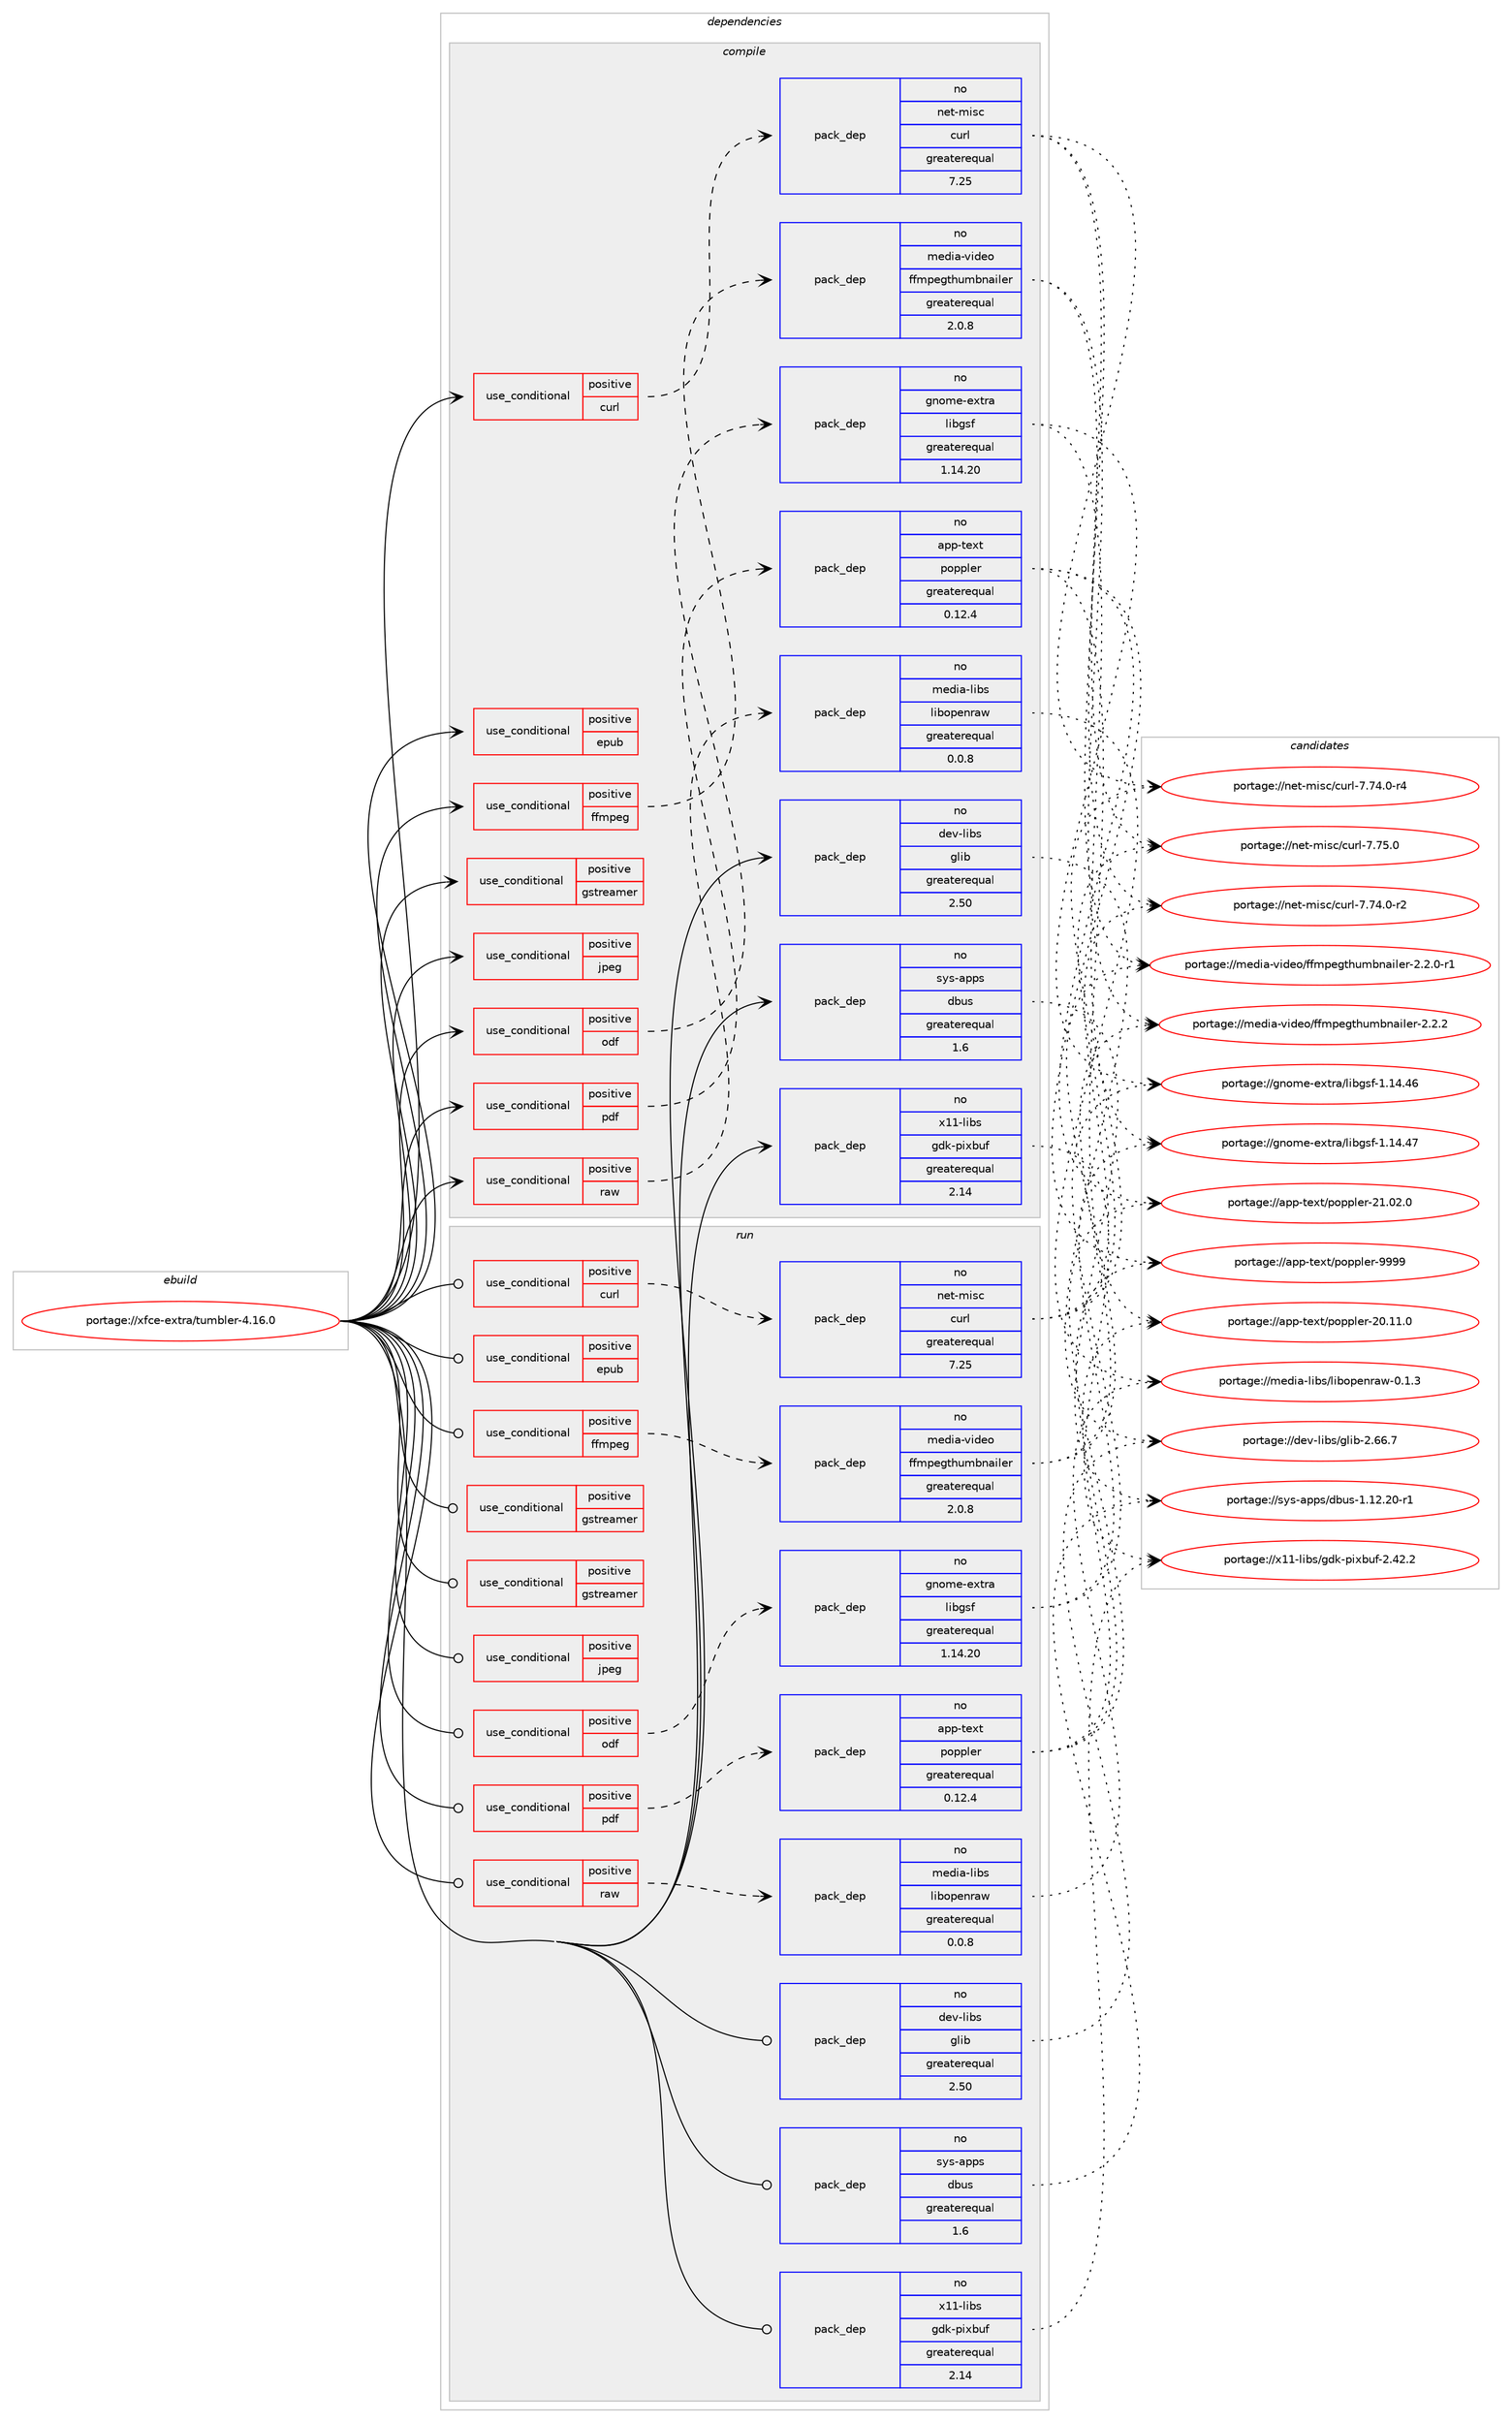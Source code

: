 digraph prolog {

# *************
# Graph options
# *************

newrank=true;
concentrate=true;
compound=true;
graph [rankdir=LR,fontname=Helvetica,fontsize=10,ranksep=1.5];#, ranksep=2.5, nodesep=0.2];
edge  [arrowhead=vee];
node  [fontname=Helvetica,fontsize=10];

# **********
# The ebuild
# **********

subgraph cluster_leftcol {
color=gray;
rank=same;
label=<<i>ebuild</i>>;
id [label="portage://xfce-extra/tumbler-4.16.0", color=red, width=4, href="../xfce-extra/tumbler-4.16.0.svg"];
}

# ****************
# The dependencies
# ****************

subgraph cluster_midcol {
color=gray;
label=<<i>dependencies</i>>;
subgraph cluster_compile {
fillcolor="#eeeeee";
style=filled;
label=<<i>compile</i>>;
subgraph cond3104 {
dependency5216 [label=<<TABLE BORDER="0" CELLBORDER="1" CELLSPACING="0" CELLPADDING="4"><TR><TD ROWSPAN="3" CELLPADDING="10">use_conditional</TD></TR><TR><TD>positive</TD></TR><TR><TD>curl</TD></TR></TABLE>>, shape=none, color=red];
subgraph pack2000 {
dependency5217 [label=<<TABLE BORDER="0" CELLBORDER="1" CELLSPACING="0" CELLPADDING="4" WIDTH="220"><TR><TD ROWSPAN="6" CELLPADDING="30">pack_dep</TD></TR><TR><TD WIDTH="110">no</TD></TR><TR><TD>net-misc</TD></TR><TR><TD>curl</TD></TR><TR><TD>greaterequal</TD></TR><TR><TD>7.25</TD></TR></TABLE>>, shape=none, color=blue];
}
dependency5216:e -> dependency5217:w [weight=20,style="dashed",arrowhead="vee"];
}
id:e -> dependency5216:w [weight=20,style="solid",arrowhead="vee"];
subgraph cond3105 {
dependency5218 [label=<<TABLE BORDER="0" CELLBORDER="1" CELLSPACING="0" CELLPADDING="4"><TR><TD ROWSPAN="3" CELLPADDING="10">use_conditional</TD></TR><TR><TD>positive</TD></TR><TR><TD>epub</TD></TR></TABLE>>, shape=none, color=red];
# *** BEGIN UNKNOWN DEPENDENCY TYPE (TODO) ***
# dependency5218 -> package_dependency(portage://xfce-extra/tumbler-4.16.0,install,no,app-text,libgepub,none,[,,],[],[])
# *** END UNKNOWN DEPENDENCY TYPE (TODO) ***

}
id:e -> dependency5218:w [weight=20,style="solid",arrowhead="vee"];
subgraph cond3106 {
dependency5219 [label=<<TABLE BORDER="0" CELLBORDER="1" CELLSPACING="0" CELLPADDING="4"><TR><TD ROWSPAN="3" CELLPADDING="10">use_conditional</TD></TR><TR><TD>positive</TD></TR><TR><TD>ffmpeg</TD></TR></TABLE>>, shape=none, color=red];
subgraph pack2001 {
dependency5220 [label=<<TABLE BORDER="0" CELLBORDER="1" CELLSPACING="0" CELLPADDING="4" WIDTH="220"><TR><TD ROWSPAN="6" CELLPADDING="30">pack_dep</TD></TR><TR><TD WIDTH="110">no</TD></TR><TR><TD>media-video</TD></TR><TR><TD>ffmpegthumbnailer</TD></TR><TR><TD>greaterequal</TD></TR><TR><TD>2.0.8</TD></TR></TABLE>>, shape=none, color=blue];
}
dependency5219:e -> dependency5220:w [weight=20,style="dashed",arrowhead="vee"];
}
id:e -> dependency5219:w [weight=20,style="solid",arrowhead="vee"];
subgraph cond3107 {
dependency5221 [label=<<TABLE BORDER="0" CELLBORDER="1" CELLSPACING="0" CELLPADDING="4"><TR><TD ROWSPAN="3" CELLPADDING="10">use_conditional</TD></TR><TR><TD>positive</TD></TR><TR><TD>gstreamer</TD></TR></TABLE>>, shape=none, color=red];
# *** BEGIN UNKNOWN DEPENDENCY TYPE (TODO) ***
# dependency5221 -> package_dependency(portage://xfce-extra/tumbler-4.16.0,install,no,media-libs,gstreamer,none,[,,],[slot(1.0)],[])
# *** END UNKNOWN DEPENDENCY TYPE (TODO) ***

# *** BEGIN UNKNOWN DEPENDENCY TYPE (TODO) ***
# dependency5221 -> package_dependency(portage://xfce-extra/tumbler-4.16.0,install,no,media-libs,gst-plugins-base,none,[,,],[slot(1.0)],[])
# *** END UNKNOWN DEPENDENCY TYPE (TODO) ***

}
id:e -> dependency5221:w [weight=20,style="solid",arrowhead="vee"];
subgraph cond3108 {
dependency5222 [label=<<TABLE BORDER="0" CELLBORDER="1" CELLSPACING="0" CELLPADDING="4"><TR><TD ROWSPAN="3" CELLPADDING="10">use_conditional</TD></TR><TR><TD>positive</TD></TR><TR><TD>jpeg</TD></TR></TABLE>>, shape=none, color=red];
# *** BEGIN UNKNOWN DEPENDENCY TYPE (TODO) ***
# dependency5222 -> package_dependency(portage://xfce-extra/tumbler-4.16.0,install,no,virtual,jpeg,none,[,,],[slot(0),equal],[])
# *** END UNKNOWN DEPENDENCY TYPE (TODO) ***

}
id:e -> dependency5222:w [weight=20,style="solid",arrowhead="vee"];
subgraph cond3109 {
dependency5223 [label=<<TABLE BORDER="0" CELLBORDER="1" CELLSPACING="0" CELLPADDING="4"><TR><TD ROWSPAN="3" CELLPADDING="10">use_conditional</TD></TR><TR><TD>positive</TD></TR><TR><TD>odf</TD></TR></TABLE>>, shape=none, color=red];
subgraph pack2002 {
dependency5224 [label=<<TABLE BORDER="0" CELLBORDER="1" CELLSPACING="0" CELLPADDING="4" WIDTH="220"><TR><TD ROWSPAN="6" CELLPADDING="30">pack_dep</TD></TR><TR><TD WIDTH="110">no</TD></TR><TR><TD>gnome-extra</TD></TR><TR><TD>libgsf</TD></TR><TR><TD>greaterequal</TD></TR><TR><TD>1.14.20</TD></TR></TABLE>>, shape=none, color=blue];
}
dependency5223:e -> dependency5224:w [weight=20,style="dashed",arrowhead="vee"];
}
id:e -> dependency5223:w [weight=20,style="solid",arrowhead="vee"];
subgraph cond3110 {
dependency5225 [label=<<TABLE BORDER="0" CELLBORDER="1" CELLSPACING="0" CELLPADDING="4"><TR><TD ROWSPAN="3" CELLPADDING="10">use_conditional</TD></TR><TR><TD>positive</TD></TR><TR><TD>pdf</TD></TR></TABLE>>, shape=none, color=red];
subgraph pack2003 {
dependency5226 [label=<<TABLE BORDER="0" CELLBORDER="1" CELLSPACING="0" CELLPADDING="4" WIDTH="220"><TR><TD ROWSPAN="6" CELLPADDING="30">pack_dep</TD></TR><TR><TD WIDTH="110">no</TD></TR><TR><TD>app-text</TD></TR><TR><TD>poppler</TD></TR><TR><TD>greaterequal</TD></TR><TR><TD>0.12.4</TD></TR></TABLE>>, shape=none, color=blue];
}
dependency5225:e -> dependency5226:w [weight=20,style="dashed",arrowhead="vee"];
}
id:e -> dependency5225:w [weight=20,style="solid",arrowhead="vee"];
subgraph cond3111 {
dependency5227 [label=<<TABLE BORDER="0" CELLBORDER="1" CELLSPACING="0" CELLPADDING="4"><TR><TD ROWSPAN="3" CELLPADDING="10">use_conditional</TD></TR><TR><TD>positive</TD></TR><TR><TD>raw</TD></TR></TABLE>>, shape=none, color=red];
subgraph pack2004 {
dependency5228 [label=<<TABLE BORDER="0" CELLBORDER="1" CELLSPACING="0" CELLPADDING="4" WIDTH="220"><TR><TD ROWSPAN="6" CELLPADDING="30">pack_dep</TD></TR><TR><TD WIDTH="110">no</TD></TR><TR><TD>media-libs</TD></TR><TR><TD>libopenraw</TD></TR><TR><TD>greaterequal</TD></TR><TR><TD>0.0.8</TD></TR></TABLE>>, shape=none, color=blue];
}
dependency5227:e -> dependency5228:w [weight=20,style="dashed",arrowhead="vee"];
}
id:e -> dependency5227:w [weight=20,style="solid",arrowhead="vee"];
subgraph pack2005 {
dependency5229 [label=<<TABLE BORDER="0" CELLBORDER="1" CELLSPACING="0" CELLPADDING="4" WIDTH="220"><TR><TD ROWSPAN="6" CELLPADDING="30">pack_dep</TD></TR><TR><TD WIDTH="110">no</TD></TR><TR><TD>dev-libs</TD></TR><TR><TD>glib</TD></TR><TR><TD>greaterequal</TD></TR><TR><TD>2.50</TD></TR></TABLE>>, shape=none, color=blue];
}
id:e -> dependency5229:w [weight=20,style="solid",arrowhead="vee"];
# *** BEGIN UNKNOWN DEPENDENCY TYPE (TODO) ***
# id -> package_dependency(portage://xfce-extra/tumbler-4.16.0,install,no,media-libs,freetype,none,[,,],[slot(2),equal],[])
# *** END UNKNOWN DEPENDENCY TYPE (TODO) ***

# *** BEGIN UNKNOWN DEPENDENCY TYPE (TODO) ***
# id -> package_dependency(portage://xfce-extra/tumbler-4.16.0,install,no,media-libs,libpng,none,[,,],[slot(0),equal],[])
# *** END UNKNOWN DEPENDENCY TYPE (TODO) ***

subgraph pack2006 {
dependency5230 [label=<<TABLE BORDER="0" CELLBORDER="1" CELLSPACING="0" CELLPADDING="4" WIDTH="220"><TR><TD ROWSPAN="6" CELLPADDING="30">pack_dep</TD></TR><TR><TD WIDTH="110">no</TD></TR><TR><TD>sys-apps</TD></TR><TR><TD>dbus</TD></TR><TR><TD>greaterequal</TD></TR><TR><TD>1.6</TD></TR></TABLE>>, shape=none, color=blue];
}
id:e -> dependency5230:w [weight=20,style="solid",arrowhead="vee"];
subgraph pack2007 {
dependency5231 [label=<<TABLE BORDER="0" CELLBORDER="1" CELLSPACING="0" CELLPADDING="4" WIDTH="220"><TR><TD ROWSPAN="6" CELLPADDING="30">pack_dep</TD></TR><TR><TD WIDTH="110">no</TD></TR><TR><TD>x11-libs</TD></TR><TR><TD>gdk-pixbuf</TD></TR><TR><TD>greaterequal</TD></TR><TR><TD>2.14</TD></TR></TABLE>>, shape=none, color=blue];
}
id:e -> dependency5231:w [weight=20,style="solid",arrowhead="vee"];
}
subgraph cluster_compileandrun {
fillcolor="#eeeeee";
style=filled;
label=<<i>compile and run</i>>;
}
subgraph cluster_run {
fillcolor="#eeeeee";
style=filled;
label=<<i>run</i>>;
subgraph cond3112 {
dependency5232 [label=<<TABLE BORDER="0" CELLBORDER="1" CELLSPACING="0" CELLPADDING="4"><TR><TD ROWSPAN="3" CELLPADDING="10">use_conditional</TD></TR><TR><TD>positive</TD></TR><TR><TD>curl</TD></TR></TABLE>>, shape=none, color=red];
subgraph pack2008 {
dependency5233 [label=<<TABLE BORDER="0" CELLBORDER="1" CELLSPACING="0" CELLPADDING="4" WIDTH="220"><TR><TD ROWSPAN="6" CELLPADDING="30">pack_dep</TD></TR><TR><TD WIDTH="110">no</TD></TR><TR><TD>net-misc</TD></TR><TR><TD>curl</TD></TR><TR><TD>greaterequal</TD></TR><TR><TD>7.25</TD></TR></TABLE>>, shape=none, color=blue];
}
dependency5232:e -> dependency5233:w [weight=20,style="dashed",arrowhead="vee"];
}
id:e -> dependency5232:w [weight=20,style="solid",arrowhead="odot"];
subgraph cond3113 {
dependency5234 [label=<<TABLE BORDER="0" CELLBORDER="1" CELLSPACING="0" CELLPADDING="4"><TR><TD ROWSPAN="3" CELLPADDING="10">use_conditional</TD></TR><TR><TD>positive</TD></TR><TR><TD>epub</TD></TR></TABLE>>, shape=none, color=red];
# *** BEGIN UNKNOWN DEPENDENCY TYPE (TODO) ***
# dependency5234 -> package_dependency(portage://xfce-extra/tumbler-4.16.0,run,no,app-text,libgepub,none,[,,],[],[])
# *** END UNKNOWN DEPENDENCY TYPE (TODO) ***

}
id:e -> dependency5234:w [weight=20,style="solid",arrowhead="odot"];
subgraph cond3114 {
dependency5235 [label=<<TABLE BORDER="0" CELLBORDER="1" CELLSPACING="0" CELLPADDING="4"><TR><TD ROWSPAN="3" CELLPADDING="10">use_conditional</TD></TR><TR><TD>positive</TD></TR><TR><TD>ffmpeg</TD></TR></TABLE>>, shape=none, color=red];
subgraph pack2009 {
dependency5236 [label=<<TABLE BORDER="0" CELLBORDER="1" CELLSPACING="0" CELLPADDING="4" WIDTH="220"><TR><TD ROWSPAN="6" CELLPADDING="30">pack_dep</TD></TR><TR><TD WIDTH="110">no</TD></TR><TR><TD>media-video</TD></TR><TR><TD>ffmpegthumbnailer</TD></TR><TR><TD>greaterequal</TD></TR><TR><TD>2.0.8</TD></TR></TABLE>>, shape=none, color=blue];
}
dependency5235:e -> dependency5236:w [weight=20,style="dashed",arrowhead="vee"];
}
id:e -> dependency5235:w [weight=20,style="solid",arrowhead="odot"];
subgraph cond3115 {
dependency5237 [label=<<TABLE BORDER="0" CELLBORDER="1" CELLSPACING="0" CELLPADDING="4"><TR><TD ROWSPAN="3" CELLPADDING="10">use_conditional</TD></TR><TR><TD>positive</TD></TR><TR><TD>gstreamer</TD></TR></TABLE>>, shape=none, color=red];
# *** BEGIN UNKNOWN DEPENDENCY TYPE (TODO) ***
# dependency5237 -> package_dependency(portage://xfce-extra/tumbler-4.16.0,run,no,media-libs,gstreamer,none,[,,],[slot(1.0)],[])
# *** END UNKNOWN DEPENDENCY TYPE (TODO) ***

# *** BEGIN UNKNOWN DEPENDENCY TYPE (TODO) ***
# dependency5237 -> package_dependency(portage://xfce-extra/tumbler-4.16.0,run,no,media-libs,gst-plugins-base,none,[,,],[slot(1.0)],[])
# *** END UNKNOWN DEPENDENCY TYPE (TODO) ***

}
id:e -> dependency5237:w [weight=20,style="solid",arrowhead="odot"];
subgraph cond3116 {
dependency5238 [label=<<TABLE BORDER="0" CELLBORDER="1" CELLSPACING="0" CELLPADDING="4"><TR><TD ROWSPAN="3" CELLPADDING="10">use_conditional</TD></TR><TR><TD>positive</TD></TR><TR><TD>gstreamer</TD></TR></TABLE>>, shape=none, color=red];
# *** BEGIN UNKNOWN DEPENDENCY TYPE (TODO) ***
# dependency5238 -> package_dependency(portage://xfce-extra/tumbler-4.16.0,run,no,media-plugins,gst-plugins-meta,none,[,,],[slot(1.0)],[])
# *** END UNKNOWN DEPENDENCY TYPE (TODO) ***

}
id:e -> dependency5238:w [weight=20,style="solid",arrowhead="odot"];
subgraph cond3117 {
dependency5239 [label=<<TABLE BORDER="0" CELLBORDER="1" CELLSPACING="0" CELLPADDING="4"><TR><TD ROWSPAN="3" CELLPADDING="10">use_conditional</TD></TR><TR><TD>positive</TD></TR><TR><TD>jpeg</TD></TR></TABLE>>, shape=none, color=red];
# *** BEGIN UNKNOWN DEPENDENCY TYPE (TODO) ***
# dependency5239 -> package_dependency(portage://xfce-extra/tumbler-4.16.0,run,no,virtual,jpeg,none,[,,],[slot(0),equal],[])
# *** END UNKNOWN DEPENDENCY TYPE (TODO) ***

}
id:e -> dependency5239:w [weight=20,style="solid",arrowhead="odot"];
subgraph cond3118 {
dependency5240 [label=<<TABLE BORDER="0" CELLBORDER="1" CELLSPACING="0" CELLPADDING="4"><TR><TD ROWSPAN="3" CELLPADDING="10">use_conditional</TD></TR><TR><TD>positive</TD></TR><TR><TD>odf</TD></TR></TABLE>>, shape=none, color=red];
subgraph pack2010 {
dependency5241 [label=<<TABLE BORDER="0" CELLBORDER="1" CELLSPACING="0" CELLPADDING="4" WIDTH="220"><TR><TD ROWSPAN="6" CELLPADDING="30">pack_dep</TD></TR><TR><TD WIDTH="110">no</TD></TR><TR><TD>gnome-extra</TD></TR><TR><TD>libgsf</TD></TR><TR><TD>greaterequal</TD></TR><TR><TD>1.14.20</TD></TR></TABLE>>, shape=none, color=blue];
}
dependency5240:e -> dependency5241:w [weight=20,style="dashed",arrowhead="vee"];
}
id:e -> dependency5240:w [weight=20,style="solid",arrowhead="odot"];
subgraph cond3119 {
dependency5242 [label=<<TABLE BORDER="0" CELLBORDER="1" CELLSPACING="0" CELLPADDING="4"><TR><TD ROWSPAN="3" CELLPADDING="10">use_conditional</TD></TR><TR><TD>positive</TD></TR><TR><TD>pdf</TD></TR></TABLE>>, shape=none, color=red];
subgraph pack2011 {
dependency5243 [label=<<TABLE BORDER="0" CELLBORDER="1" CELLSPACING="0" CELLPADDING="4" WIDTH="220"><TR><TD ROWSPAN="6" CELLPADDING="30">pack_dep</TD></TR><TR><TD WIDTH="110">no</TD></TR><TR><TD>app-text</TD></TR><TR><TD>poppler</TD></TR><TR><TD>greaterequal</TD></TR><TR><TD>0.12.4</TD></TR></TABLE>>, shape=none, color=blue];
}
dependency5242:e -> dependency5243:w [weight=20,style="dashed",arrowhead="vee"];
}
id:e -> dependency5242:w [weight=20,style="solid",arrowhead="odot"];
subgraph cond3120 {
dependency5244 [label=<<TABLE BORDER="0" CELLBORDER="1" CELLSPACING="0" CELLPADDING="4"><TR><TD ROWSPAN="3" CELLPADDING="10">use_conditional</TD></TR><TR><TD>positive</TD></TR><TR><TD>raw</TD></TR></TABLE>>, shape=none, color=red];
subgraph pack2012 {
dependency5245 [label=<<TABLE BORDER="0" CELLBORDER="1" CELLSPACING="0" CELLPADDING="4" WIDTH="220"><TR><TD ROWSPAN="6" CELLPADDING="30">pack_dep</TD></TR><TR><TD WIDTH="110">no</TD></TR><TR><TD>media-libs</TD></TR><TR><TD>libopenraw</TD></TR><TR><TD>greaterequal</TD></TR><TR><TD>0.0.8</TD></TR></TABLE>>, shape=none, color=blue];
}
dependency5244:e -> dependency5245:w [weight=20,style="dashed",arrowhead="vee"];
}
id:e -> dependency5244:w [weight=20,style="solid",arrowhead="odot"];
subgraph pack2013 {
dependency5246 [label=<<TABLE BORDER="0" CELLBORDER="1" CELLSPACING="0" CELLPADDING="4" WIDTH="220"><TR><TD ROWSPAN="6" CELLPADDING="30">pack_dep</TD></TR><TR><TD WIDTH="110">no</TD></TR><TR><TD>dev-libs</TD></TR><TR><TD>glib</TD></TR><TR><TD>greaterequal</TD></TR><TR><TD>2.50</TD></TR></TABLE>>, shape=none, color=blue];
}
id:e -> dependency5246:w [weight=20,style="solid",arrowhead="odot"];
# *** BEGIN UNKNOWN DEPENDENCY TYPE (TODO) ***
# id -> package_dependency(portage://xfce-extra/tumbler-4.16.0,run,no,media-libs,freetype,none,[,,],[slot(2),equal],[])
# *** END UNKNOWN DEPENDENCY TYPE (TODO) ***

# *** BEGIN UNKNOWN DEPENDENCY TYPE (TODO) ***
# id -> package_dependency(portage://xfce-extra/tumbler-4.16.0,run,no,media-libs,libpng,none,[,,],[slot(0),equal],[])
# *** END UNKNOWN DEPENDENCY TYPE (TODO) ***

subgraph pack2014 {
dependency5247 [label=<<TABLE BORDER="0" CELLBORDER="1" CELLSPACING="0" CELLPADDING="4" WIDTH="220"><TR><TD ROWSPAN="6" CELLPADDING="30">pack_dep</TD></TR><TR><TD WIDTH="110">no</TD></TR><TR><TD>sys-apps</TD></TR><TR><TD>dbus</TD></TR><TR><TD>greaterequal</TD></TR><TR><TD>1.6</TD></TR></TABLE>>, shape=none, color=blue];
}
id:e -> dependency5247:w [weight=20,style="solid",arrowhead="odot"];
subgraph pack2015 {
dependency5248 [label=<<TABLE BORDER="0" CELLBORDER="1" CELLSPACING="0" CELLPADDING="4" WIDTH="220"><TR><TD ROWSPAN="6" CELLPADDING="30">pack_dep</TD></TR><TR><TD WIDTH="110">no</TD></TR><TR><TD>x11-libs</TD></TR><TR><TD>gdk-pixbuf</TD></TR><TR><TD>greaterequal</TD></TR><TR><TD>2.14</TD></TR></TABLE>>, shape=none, color=blue];
}
id:e -> dependency5248:w [weight=20,style="solid",arrowhead="odot"];
}
}

# **************
# The candidates
# **************

subgraph cluster_choices {
rank=same;
color=gray;
label=<<i>candidates</i>>;

subgraph choice2000 {
color=black;
nodesep=1;
choice11010111645109105115994799117114108455546555246484511450 [label="portage://net-misc/curl-7.74.0-r2", color=red, width=4,href="../net-misc/curl-7.74.0-r2.svg"];
choice11010111645109105115994799117114108455546555246484511452 [label="portage://net-misc/curl-7.74.0-r4", color=red, width=4,href="../net-misc/curl-7.74.0-r4.svg"];
choice1101011164510910511599479911711410845554655534648 [label="portage://net-misc/curl-7.75.0", color=red, width=4,href="../net-misc/curl-7.75.0.svg"];
dependency5217:e -> choice11010111645109105115994799117114108455546555246484511450:w [style=dotted,weight="100"];
dependency5217:e -> choice11010111645109105115994799117114108455546555246484511452:w [style=dotted,weight="100"];
dependency5217:e -> choice1101011164510910511599479911711410845554655534648:w [style=dotted,weight="100"];
}
subgraph choice2001 {
color=black;
nodesep=1;
choice10910110010597451181051001011114710210210911210110311610411710998110971051081011144550465046484511449 [label="portage://media-video/ffmpegthumbnailer-2.2.0-r1", color=red, width=4,href="../media-video/ffmpegthumbnailer-2.2.0-r1.svg"];
choice1091011001059745118105100101111471021021091121011031161041171099811097105108101114455046504650 [label="portage://media-video/ffmpegthumbnailer-2.2.2", color=red, width=4,href="../media-video/ffmpegthumbnailer-2.2.2.svg"];
dependency5220:e -> choice10910110010597451181051001011114710210210911210110311610411710998110971051081011144550465046484511449:w [style=dotted,weight="100"];
dependency5220:e -> choice1091011001059745118105100101111471021021091121011031161041171099811097105108101114455046504650:w [style=dotted,weight="100"];
}
subgraph choice2002 {
color=black;
nodesep=1;
choice103110111109101451011201161149747108105981031151024549464952465254 [label="portage://gnome-extra/libgsf-1.14.46", color=red, width=4,href="../gnome-extra/libgsf-1.14.46.svg"];
choice103110111109101451011201161149747108105981031151024549464952465255 [label="portage://gnome-extra/libgsf-1.14.47", color=red, width=4,href="../gnome-extra/libgsf-1.14.47.svg"];
dependency5224:e -> choice103110111109101451011201161149747108105981031151024549464952465254:w [style=dotted,weight="100"];
dependency5224:e -> choice103110111109101451011201161149747108105981031151024549464952465255:w [style=dotted,weight="100"];
}
subgraph choice2003 {
color=black;
nodesep=1;
choice9711211245116101120116471121111121121081011144550484649494648 [label="portage://app-text/poppler-20.11.0", color=red, width=4,href="../app-text/poppler-20.11.0.svg"];
choice9711211245116101120116471121111121121081011144550494648504648 [label="portage://app-text/poppler-21.02.0", color=red, width=4,href="../app-text/poppler-21.02.0.svg"];
choice9711211245116101120116471121111121121081011144557575757 [label="portage://app-text/poppler-9999", color=red, width=4,href="../app-text/poppler-9999.svg"];
dependency5226:e -> choice9711211245116101120116471121111121121081011144550484649494648:w [style=dotted,weight="100"];
dependency5226:e -> choice9711211245116101120116471121111121121081011144550494648504648:w [style=dotted,weight="100"];
dependency5226:e -> choice9711211245116101120116471121111121121081011144557575757:w [style=dotted,weight="100"];
}
subgraph choice2004 {
color=black;
nodesep=1;
choice109101100105974510810598115471081059811111210111011497119454846494651 [label="portage://media-libs/libopenraw-0.1.3", color=red, width=4,href="../media-libs/libopenraw-0.1.3.svg"];
dependency5228:e -> choice109101100105974510810598115471081059811111210111011497119454846494651:w [style=dotted,weight="100"];
}
subgraph choice2005 {
color=black;
nodesep=1;
choice1001011184510810598115471031081059845504654544655 [label="portage://dev-libs/glib-2.66.7", color=red, width=4,href="../dev-libs/glib-2.66.7.svg"];
dependency5229:e -> choice1001011184510810598115471031081059845504654544655:w [style=dotted,weight="100"];
}
subgraph choice2006 {
color=black;
nodesep=1;
choice1151211154597112112115471009811711545494649504650484511449 [label="portage://sys-apps/dbus-1.12.20-r1", color=red, width=4,href="../sys-apps/dbus-1.12.20-r1.svg"];
dependency5230:e -> choice1151211154597112112115471009811711545494649504650484511449:w [style=dotted,weight="100"];
}
subgraph choice2007 {
color=black;
nodesep=1;
choice1204949451081059811547103100107451121051209811710245504652504650 [label="portage://x11-libs/gdk-pixbuf-2.42.2", color=red, width=4,href="../x11-libs/gdk-pixbuf-2.42.2.svg"];
dependency5231:e -> choice1204949451081059811547103100107451121051209811710245504652504650:w [style=dotted,weight="100"];
}
subgraph choice2008 {
color=black;
nodesep=1;
choice11010111645109105115994799117114108455546555246484511450 [label="portage://net-misc/curl-7.74.0-r2", color=red, width=4,href="../net-misc/curl-7.74.0-r2.svg"];
choice11010111645109105115994799117114108455546555246484511452 [label="portage://net-misc/curl-7.74.0-r4", color=red, width=4,href="../net-misc/curl-7.74.0-r4.svg"];
choice1101011164510910511599479911711410845554655534648 [label="portage://net-misc/curl-7.75.0", color=red, width=4,href="../net-misc/curl-7.75.0.svg"];
dependency5233:e -> choice11010111645109105115994799117114108455546555246484511450:w [style=dotted,weight="100"];
dependency5233:e -> choice11010111645109105115994799117114108455546555246484511452:w [style=dotted,weight="100"];
dependency5233:e -> choice1101011164510910511599479911711410845554655534648:w [style=dotted,weight="100"];
}
subgraph choice2009 {
color=black;
nodesep=1;
choice10910110010597451181051001011114710210210911210110311610411710998110971051081011144550465046484511449 [label="portage://media-video/ffmpegthumbnailer-2.2.0-r1", color=red, width=4,href="../media-video/ffmpegthumbnailer-2.2.0-r1.svg"];
choice1091011001059745118105100101111471021021091121011031161041171099811097105108101114455046504650 [label="portage://media-video/ffmpegthumbnailer-2.2.2", color=red, width=4,href="../media-video/ffmpegthumbnailer-2.2.2.svg"];
dependency5236:e -> choice10910110010597451181051001011114710210210911210110311610411710998110971051081011144550465046484511449:w [style=dotted,weight="100"];
dependency5236:e -> choice1091011001059745118105100101111471021021091121011031161041171099811097105108101114455046504650:w [style=dotted,weight="100"];
}
subgraph choice2010 {
color=black;
nodesep=1;
choice103110111109101451011201161149747108105981031151024549464952465254 [label="portage://gnome-extra/libgsf-1.14.46", color=red, width=4,href="../gnome-extra/libgsf-1.14.46.svg"];
choice103110111109101451011201161149747108105981031151024549464952465255 [label="portage://gnome-extra/libgsf-1.14.47", color=red, width=4,href="../gnome-extra/libgsf-1.14.47.svg"];
dependency5241:e -> choice103110111109101451011201161149747108105981031151024549464952465254:w [style=dotted,weight="100"];
dependency5241:e -> choice103110111109101451011201161149747108105981031151024549464952465255:w [style=dotted,weight="100"];
}
subgraph choice2011 {
color=black;
nodesep=1;
choice9711211245116101120116471121111121121081011144550484649494648 [label="portage://app-text/poppler-20.11.0", color=red, width=4,href="../app-text/poppler-20.11.0.svg"];
choice9711211245116101120116471121111121121081011144550494648504648 [label="portage://app-text/poppler-21.02.0", color=red, width=4,href="../app-text/poppler-21.02.0.svg"];
choice9711211245116101120116471121111121121081011144557575757 [label="portage://app-text/poppler-9999", color=red, width=4,href="../app-text/poppler-9999.svg"];
dependency5243:e -> choice9711211245116101120116471121111121121081011144550484649494648:w [style=dotted,weight="100"];
dependency5243:e -> choice9711211245116101120116471121111121121081011144550494648504648:w [style=dotted,weight="100"];
dependency5243:e -> choice9711211245116101120116471121111121121081011144557575757:w [style=dotted,weight="100"];
}
subgraph choice2012 {
color=black;
nodesep=1;
choice109101100105974510810598115471081059811111210111011497119454846494651 [label="portage://media-libs/libopenraw-0.1.3", color=red, width=4,href="../media-libs/libopenraw-0.1.3.svg"];
dependency5245:e -> choice109101100105974510810598115471081059811111210111011497119454846494651:w [style=dotted,weight="100"];
}
subgraph choice2013 {
color=black;
nodesep=1;
choice1001011184510810598115471031081059845504654544655 [label="portage://dev-libs/glib-2.66.7", color=red, width=4,href="../dev-libs/glib-2.66.7.svg"];
dependency5246:e -> choice1001011184510810598115471031081059845504654544655:w [style=dotted,weight="100"];
}
subgraph choice2014 {
color=black;
nodesep=1;
choice1151211154597112112115471009811711545494649504650484511449 [label="portage://sys-apps/dbus-1.12.20-r1", color=red, width=4,href="../sys-apps/dbus-1.12.20-r1.svg"];
dependency5247:e -> choice1151211154597112112115471009811711545494649504650484511449:w [style=dotted,weight="100"];
}
subgraph choice2015 {
color=black;
nodesep=1;
choice1204949451081059811547103100107451121051209811710245504652504650 [label="portage://x11-libs/gdk-pixbuf-2.42.2", color=red, width=4,href="../x11-libs/gdk-pixbuf-2.42.2.svg"];
dependency5248:e -> choice1204949451081059811547103100107451121051209811710245504652504650:w [style=dotted,weight="100"];
}
}

}

